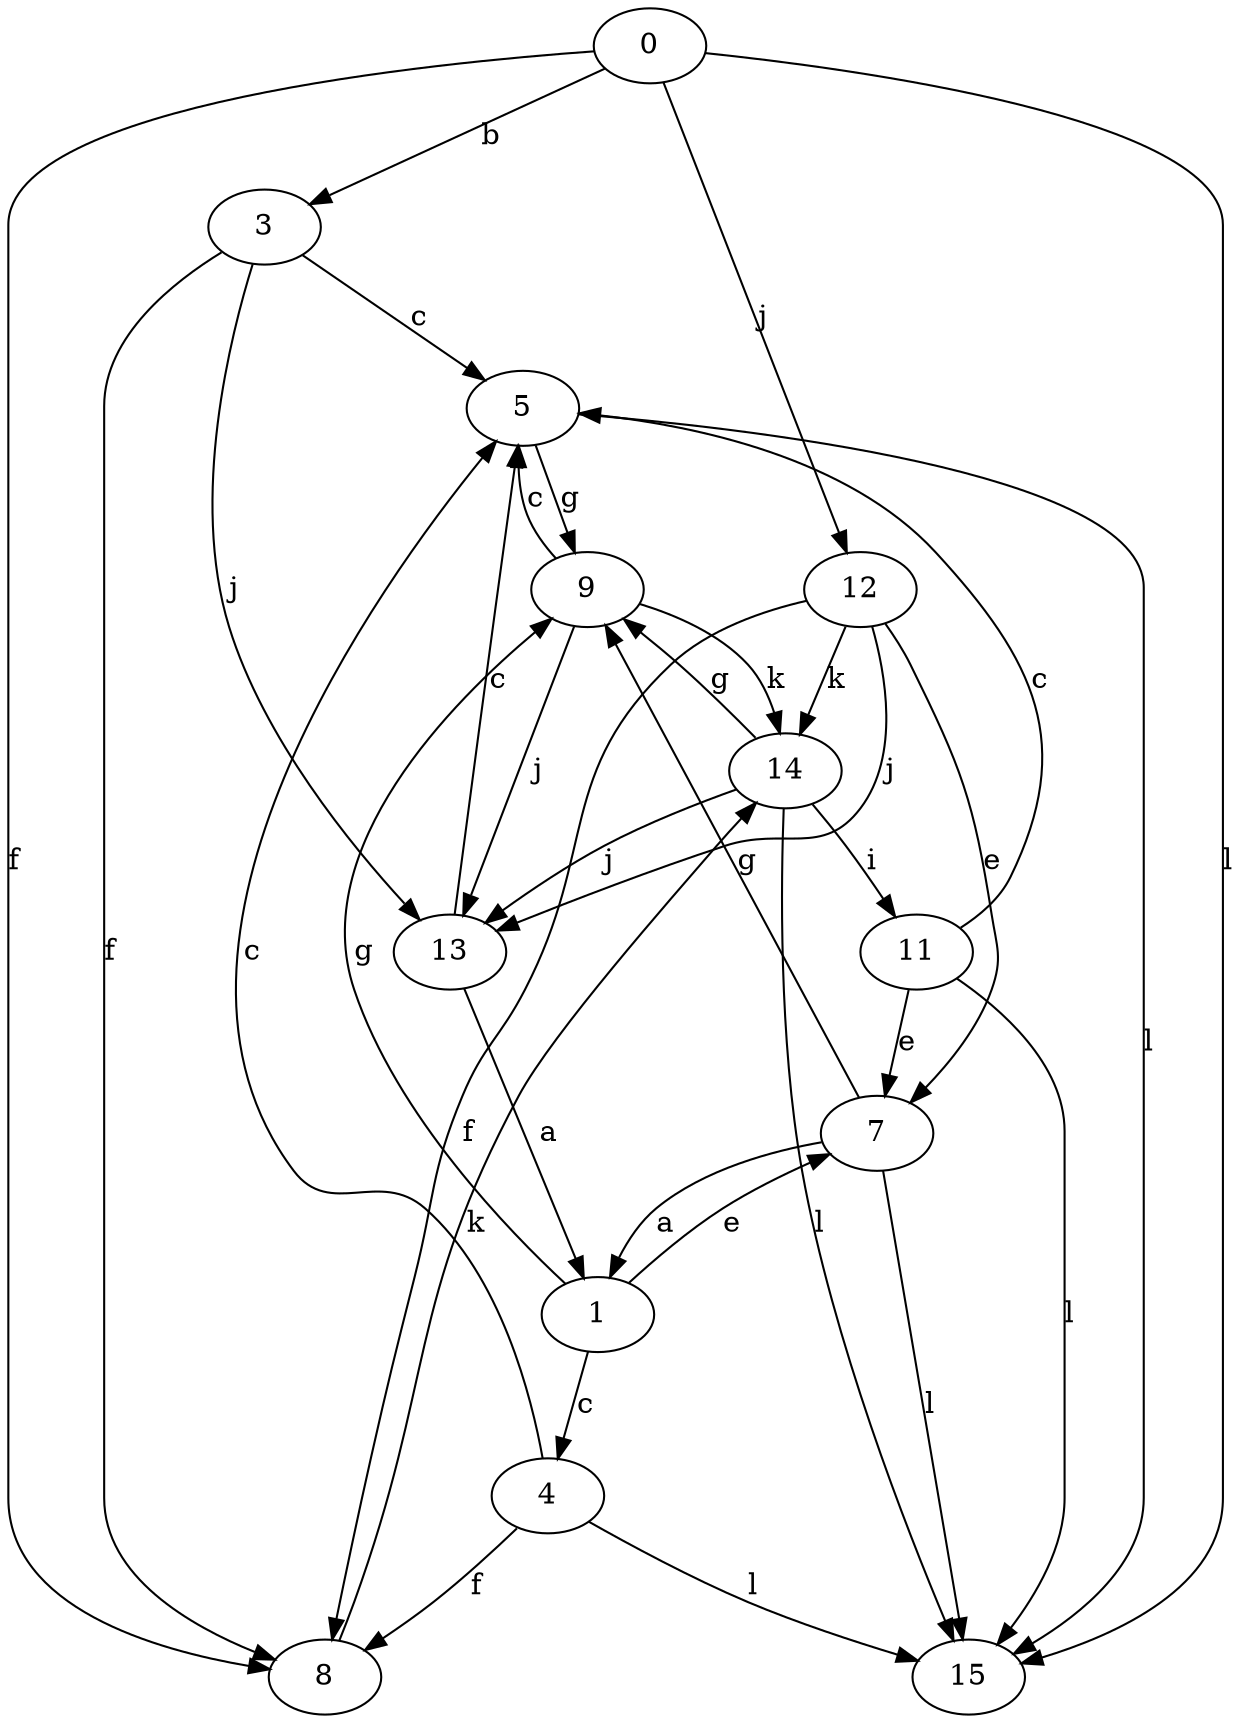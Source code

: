 strict digraph  {
0;
1;
3;
4;
5;
7;
8;
9;
11;
12;
13;
14;
15;
0 -> 3  [label=b];
0 -> 8  [label=f];
0 -> 12  [label=j];
0 -> 15  [label=l];
1 -> 4  [label=c];
1 -> 7  [label=e];
1 -> 9  [label=g];
3 -> 5  [label=c];
3 -> 8  [label=f];
3 -> 13  [label=j];
4 -> 5  [label=c];
4 -> 8  [label=f];
4 -> 15  [label=l];
5 -> 9  [label=g];
5 -> 15  [label=l];
7 -> 1  [label=a];
7 -> 9  [label=g];
7 -> 15  [label=l];
8 -> 14  [label=k];
9 -> 5  [label=c];
9 -> 13  [label=j];
9 -> 14  [label=k];
11 -> 5  [label=c];
11 -> 7  [label=e];
11 -> 15  [label=l];
12 -> 7  [label=e];
12 -> 8  [label=f];
12 -> 13  [label=j];
12 -> 14  [label=k];
13 -> 1  [label=a];
13 -> 5  [label=c];
14 -> 9  [label=g];
14 -> 11  [label=i];
14 -> 13  [label=j];
14 -> 15  [label=l];
}
